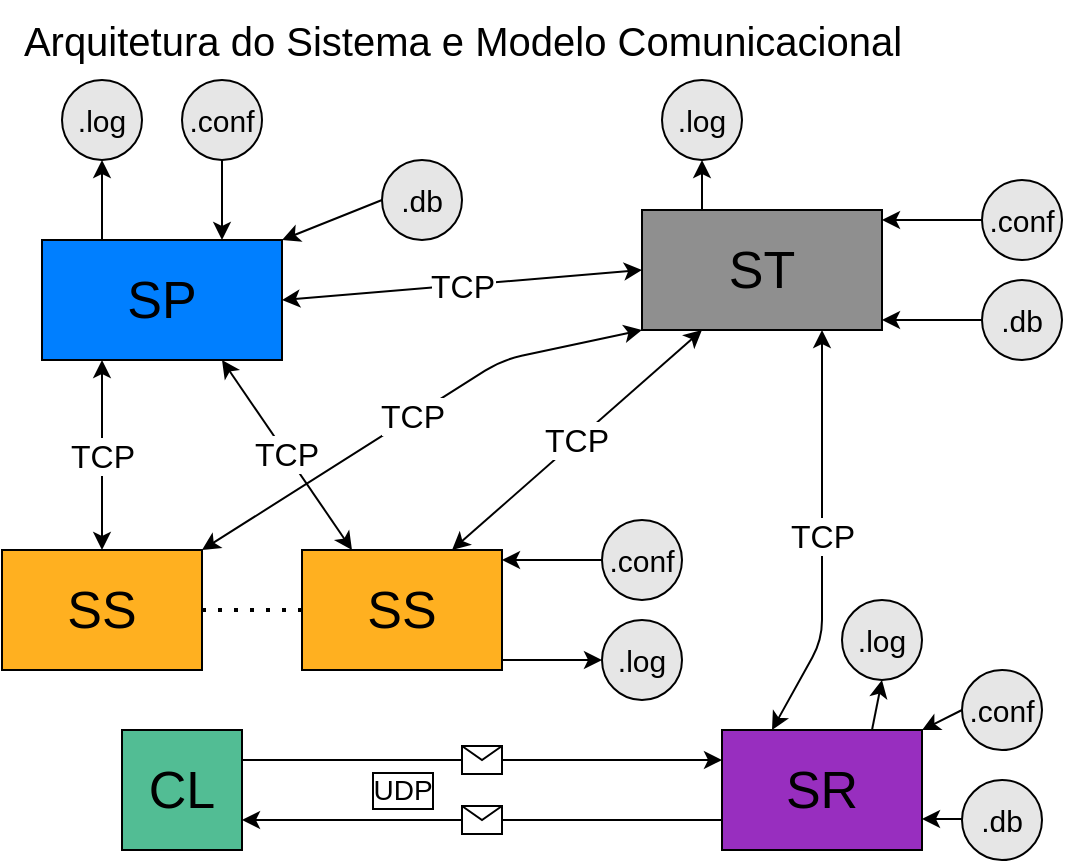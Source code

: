 <mxfile version="20.5.3" type="github">
  <diagram id="p-Q8rodp78rbxrCdaMyr" name="Page-1">
    <mxGraphModel dx="978" dy="540" grid="1" gridSize="10" guides="1" tooltips="1" connect="1" arrows="1" fold="1" page="1" pageScale="1" pageWidth="850" pageHeight="1100" math="0" shadow="0">
      <root>
        <mxCell id="0" />
        <mxCell id="1" parent="0" />
        <mxCell id="2" value="SP" style="rounded=0;whiteSpace=wrap;html=1;fontSize=26;fillColor=#007FFF;" parent="1" vertex="1">
          <mxGeometry x="150" y="160" width="120" height="60" as="geometry" />
        </mxCell>
        <mxCell id="4" value="TCP&lt;font style=&quot;font-size: 16px;&quot;&gt;&lt;br style=&quot;font-size: 16px;&quot;&gt;&lt;/font&gt;" style="endArrow=classic;startArrow=classic;html=1;fontSize=16;entryX=0.25;entryY=0;entryDx=0;entryDy=0;exitX=0.75;exitY=1;exitDx=0;exitDy=0;" parent="1" source="2" target="19" edge="1">
          <mxGeometry width="50" height="50" relative="1" as="geometry">
            <mxPoint x="190" y="220" as="sourcePoint" />
            <mxPoint x="305" y="280" as="targetPoint" />
          </mxGeometry>
        </mxCell>
        <mxCell id="6" value="&lt;br&gt;" style="endArrow=classic;html=1;fontSize=16;exitX=0.5;exitY=1;exitDx=0;exitDy=0;entryX=0.75;entryY=0;entryDx=0;entryDy=0;" parent="1" source="28" edge="1" target="2">
          <mxGeometry x="-1" y="-20" width="50" height="50" relative="1" as="geometry">
            <mxPoint x="320" y="180" as="sourcePoint" />
            <mxPoint x="270" y="165" as="targetPoint" />
            <mxPoint x="20" y="20" as="offset" />
          </mxGeometry>
        </mxCell>
        <mxCell id="8" value="" style="endArrow=classic;html=1;fontSize=16;exitX=0.25;exitY=0;exitDx=0;exitDy=0;" parent="1" source="2" edge="1">
          <mxGeometry x="1" y="-22" width="50" height="50" relative="1" as="geometry">
            <mxPoint x="200" y="130" as="sourcePoint" />
            <mxPoint x="180" y="120" as="targetPoint" />
            <mxPoint x="-2" y="-10" as="offset" />
          </mxGeometry>
        </mxCell>
        <mxCell id="9" value="CL" style="rounded=0;whiteSpace=wrap;html=1;fontSize=26;fillColor=#52BD94;" parent="1" vertex="1">
          <mxGeometry x="190" y="405" width="60" height="60" as="geometry" />
        </mxCell>
        <mxCell id="16" value="" style="endArrow=none;dashed=1;html=1;dashPattern=1 3;strokeWidth=2;fontSize=16;exitX=1;exitY=0.5;exitDx=0;exitDy=0;" parent="1" source="18" edge="1">
          <mxGeometry width="50" height="50" relative="1" as="geometry">
            <mxPoint x="220" y="345" as="sourcePoint" />
            <mxPoint x="280" y="345" as="targetPoint" />
          </mxGeometry>
        </mxCell>
        <mxCell id="18" value="SS" style="rounded=0;whiteSpace=wrap;html=1;fontSize=26;fillColor=#FFB020;" parent="1" vertex="1">
          <mxGeometry x="130" y="315" width="100" height="60" as="geometry" />
        </mxCell>
        <mxCell id="19" value="SS" style="rounded=0;whiteSpace=wrap;html=1;fontSize=26;fillColor=#FFB020;" parent="1" vertex="1">
          <mxGeometry x="280" y="315" width="100" height="60" as="geometry" />
        </mxCell>
        <mxCell id="24" value="" style="endArrow=classic;html=1;rounded=1;labelBorderColor=default;fontSize=16;entryX=0;entryY=0.25;entryDx=0;entryDy=0;exitX=1;exitY=0.25;exitDx=0;exitDy=0;" parent="1" source="9" target="9mBYy3MYTDiPbNTP9v6o-39" edge="1">
          <mxGeometry relative="1" as="geometry">
            <mxPoint x="57.16" y="598.57" as="sourcePoint" />
            <mxPoint x="157.16" y="510" as="targetPoint" />
          </mxGeometry>
        </mxCell>
        <mxCell id="25" value="" style="shape=message;html=1;outlineConnect=0;fontSize=16;" parent="24" vertex="1">
          <mxGeometry width="20" height="14" relative="1" as="geometry">
            <mxPoint x="-10" y="-7" as="offset" />
          </mxGeometry>
        </mxCell>
        <mxCell id="26" value="UDP" style="endArrow=classic;html=1;rounded=1;labelBorderColor=default;fontSize=14;entryX=1;entryY=0.75;entryDx=0;entryDy=0;exitX=0;exitY=0.75;exitDx=0;exitDy=0;" parent="1" source="9mBYy3MYTDiPbNTP9v6o-39" target="9" edge="1">
          <mxGeometry x="0.333" y="-15" relative="1" as="geometry">
            <mxPoint x="200.0" y="539.82" as="sourcePoint" />
            <mxPoint x="187.16" y="540" as="targetPoint" />
            <mxPoint as="offset" />
          </mxGeometry>
        </mxCell>
        <mxCell id="27" value="" style="shape=message;html=1;outlineConnect=0;fontSize=16;" parent="26" vertex="1">
          <mxGeometry width="20" height="14" relative="1" as="geometry">
            <mxPoint x="-10" y="-7" as="offset" />
          </mxGeometry>
        </mxCell>
        <mxCell id="28" value=".conf" style="ellipse;whiteSpace=wrap;html=1;aspect=fixed;fontSize=15;fillColor=#E6E6E6;" parent="1" vertex="1">
          <mxGeometry x="220" y="80" width="40" height="40" as="geometry" />
        </mxCell>
        <mxCell id="29" value="&lt;br&gt;" style="endArrow=classic;html=1;fontSize=16;exitX=0;exitY=0.5;exitDx=0;exitDy=0;" parent="1" source="30" edge="1">
          <mxGeometry x="-1" y="-20" width="50" height="50" relative="1" as="geometry">
            <mxPoint x="320" y="165" as="sourcePoint" />
            <mxPoint x="270" y="160.0" as="targetPoint" />
            <mxPoint x="20" y="20" as="offset" />
          </mxGeometry>
        </mxCell>
        <mxCell id="30" value=".db" style="ellipse;whiteSpace=wrap;html=1;aspect=fixed;fontSize=15;fillColor=#E6E6E6;" parent="1" vertex="1">
          <mxGeometry x="320" y="120" width="40" height="40" as="geometry" />
        </mxCell>
        <mxCell id="34" value=".log" style="ellipse;whiteSpace=wrap;html=1;aspect=fixed;fontSize=15;fillColor=#E6E6E6;" parent="1" vertex="1">
          <mxGeometry x="160" y="80" width="40" height="40" as="geometry" />
        </mxCell>
        <mxCell id="35" value="&lt;br&gt;" style="endArrow=classic;html=1;fontSize=16;exitX=0;exitY=0.5;exitDx=0;exitDy=0;entryX=1;entryY=0;entryDx=0;entryDy=0;" parent="1" source="36" edge="1">
          <mxGeometry x="-1" y="-20" width="50" height="50" relative="1" as="geometry">
            <mxPoint x="430" y="335" as="sourcePoint" />
            <mxPoint x="380" y="320.0" as="targetPoint" />
            <mxPoint x="20" y="20" as="offset" />
          </mxGeometry>
        </mxCell>
        <mxCell id="36" value=".conf" style="ellipse;whiteSpace=wrap;html=1;aspect=fixed;fontSize=15;fillColor=#E6E6E6;" parent="1" vertex="1">
          <mxGeometry x="430" y="300" width="40" height="40" as="geometry" />
        </mxCell>
        <mxCell id="37" value="&lt;br&gt;" style="endArrow=classic;html=1;fontSize=16;entryX=0;entryY=0.5;entryDx=0;entryDy=0;" parent="1" target="38" edge="1">
          <mxGeometry x="-1" y="-20" width="50" height="50" relative="1" as="geometry">
            <mxPoint x="380" y="370" as="sourcePoint" />
            <mxPoint x="410" y="355" as="targetPoint" />
            <mxPoint x="20" y="20" as="offset" />
          </mxGeometry>
        </mxCell>
        <mxCell id="38" value=".log" style="ellipse;whiteSpace=wrap;html=1;aspect=fixed;fontSize=15;fillColor=#E6E6E6;" parent="1" vertex="1">
          <mxGeometry x="430" y="350" width="40" height="40" as="geometry" />
        </mxCell>
        <mxCell id="9mBYy3MYTDiPbNTP9v6o-38" value="TCP&lt;font style=&quot;font-size: 16px;&quot;&gt;&lt;br style=&quot;font-size: 16px;&quot;&gt;&lt;/font&gt;" style="endArrow=classic;startArrow=classic;html=1;fontSize=16;entryX=0.5;entryY=0;entryDx=0;entryDy=0;exitX=0.25;exitY=1;exitDx=0;exitDy=0;" parent="1" source="2" target="18" edge="1">
          <mxGeometry width="50" height="50" relative="1" as="geometry">
            <mxPoint x="90" y="210" as="sourcePoint" />
            <mxPoint x="185" y="305" as="targetPoint" />
          </mxGeometry>
        </mxCell>
        <mxCell id="9mBYy3MYTDiPbNTP9v6o-39" value="SR" style="rounded=0;whiteSpace=wrap;html=1;fontSize=26;fillColor=#982EBF;" parent="1" vertex="1">
          <mxGeometry x="490" y="405" width="100" height="60" as="geometry" />
        </mxCell>
        <mxCell id="9mBYy3MYTDiPbNTP9v6o-40" value="ST" style="rounded=0;whiteSpace=wrap;html=1;fontSize=26;fillColor=#8F8F8F;" parent="1" vertex="1">
          <mxGeometry x="450" y="145" width="120" height="60" as="geometry" />
        </mxCell>
        <mxCell id="9mBYy3MYTDiPbNTP9v6o-49" value="TCP&lt;font style=&quot;font-size: 16px;&quot;&gt;&lt;br style=&quot;font-size: 16px;&quot;&gt;&lt;/font&gt;" style="endArrow=classic;startArrow=classic;html=1;fontSize=16;entryX=0.25;entryY=0;entryDx=0;entryDy=0;exitX=0.75;exitY=1;exitDx=0;exitDy=0;" parent="1" source="9mBYy3MYTDiPbNTP9v6o-40" target="9mBYy3MYTDiPbNTP9v6o-39" edge="1">
          <mxGeometry width="50" height="50" relative="1" as="geometry">
            <mxPoint x="530" y="350" as="sourcePoint" />
            <mxPoint x="595" y="445" as="targetPoint" />
            <Array as="points">
              <mxPoint x="540" y="360" />
            </Array>
          </mxGeometry>
        </mxCell>
        <mxCell id="9mBYy3MYTDiPbNTP9v6o-50" value="TCP&lt;font style=&quot;font-size: 16px;&quot;&gt;&lt;br style=&quot;font-size: 16px;&quot;&gt;&lt;/font&gt;" style="endArrow=classic;startArrow=classic;html=1;fontSize=16;entryX=1;entryY=0.5;entryDx=0;entryDy=0;exitX=0;exitY=0.5;exitDx=0;exitDy=0;" parent="1" source="9mBYy3MYTDiPbNTP9v6o-40" target="2" edge="1">
          <mxGeometry width="50" height="50" relative="1" as="geometry">
            <mxPoint x="393" y="65" as="sourcePoint" />
            <mxPoint x="458" y="160" as="targetPoint" />
          </mxGeometry>
        </mxCell>
        <mxCell id="9mBYy3MYTDiPbNTP9v6o-55" value="&lt;br&gt;" style="endArrow=classic;html=1;fontSize=16;exitX=0;exitY=0.5;exitDx=0;exitDy=0;entryX=1;entryY=0;entryDx=0;entryDy=0;" parent="1" source="9mBYy3MYTDiPbNTP9v6o-56" edge="1">
          <mxGeometry x="-1" y="-20" width="50" height="50" relative="1" as="geometry">
            <mxPoint x="620" y="165" as="sourcePoint" />
            <mxPoint x="570" y="150" as="targetPoint" />
            <mxPoint x="20" y="20" as="offset" />
          </mxGeometry>
        </mxCell>
        <mxCell id="9mBYy3MYTDiPbNTP9v6o-56" value=".conf" style="ellipse;whiteSpace=wrap;html=1;aspect=fixed;fontSize=15;fillColor=#E6E6E6;" parent="1" vertex="1">
          <mxGeometry x="620" y="130" width="40" height="40" as="geometry" />
        </mxCell>
        <mxCell id="9mBYy3MYTDiPbNTP9v6o-57" value="&lt;br&gt;" style="endArrow=classic;html=1;fontSize=16;exitX=0;exitY=0.5;exitDx=0;exitDy=0;" parent="1" edge="1">
          <mxGeometry x="-1" y="-20" width="50" height="50" relative="1" as="geometry">
            <mxPoint x="620" y="200" as="sourcePoint" />
            <mxPoint x="570" y="200" as="targetPoint" />
            <mxPoint x="20" y="20" as="offset" />
          </mxGeometry>
        </mxCell>
        <mxCell id="9mBYy3MYTDiPbNTP9v6o-58" value=".db" style="ellipse;whiteSpace=wrap;html=1;aspect=fixed;fontSize=15;fillColor=#E6E6E6;" parent="1" vertex="1">
          <mxGeometry x="620" y="180" width="40" height="40" as="geometry" />
        </mxCell>
        <mxCell id="9mBYy3MYTDiPbNTP9v6o-59" value="" style="endArrow=classic;html=1;fontSize=16;exitX=0.25;exitY=0;exitDx=0;exitDy=0;entryX=0.5;entryY=1;entryDx=0;entryDy=0;" parent="1" edge="1" target="9mBYy3MYTDiPbNTP9v6o-60">
          <mxGeometry x="1" y="-22" width="50" height="50" relative="1" as="geometry">
            <mxPoint x="480" y="145" as="sourcePoint" />
            <mxPoint x="480" y="105" as="targetPoint" />
            <mxPoint x="-2" y="-10" as="offset" />
          </mxGeometry>
        </mxCell>
        <mxCell id="9mBYy3MYTDiPbNTP9v6o-60" value=".log" style="ellipse;whiteSpace=wrap;html=1;aspect=fixed;fontSize=15;fillColor=#E6E6E6;" parent="1" vertex="1">
          <mxGeometry x="460" y="80" width="40" height="40" as="geometry" />
        </mxCell>
        <mxCell id="9mBYy3MYTDiPbNTP9v6o-61" value="TCP&lt;font style=&quot;font-size: 16px;&quot;&gt;&lt;br style=&quot;font-size: 16px;&quot;&gt;&lt;/font&gt;" style="endArrow=classic;startArrow=classic;html=1;fontSize=16;entryX=0.75;entryY=0;entryDx=0;entryDy=0;exitX=0.25;exitY=1;exitDx=0;exitDy=0;" parent="1" source="9mBYy3MYTDiPbNTP9v6o-40" target="19" edge="1">
          <mxGeometry width="50" height="50" relative="1" as="geometry">
            <mxPoint x="540" y="70" as="sourcePoint" />
            <mxPoint x="220" y="170" as="targetPoint" />
          </mxGeometry>
        </mxCell>
        <mxCell id="9mBYy3MYTDiPbNTP9v6o-62" value="TCP&lt;font style=&quot;font-size: 16px;&quot;&gt;&lt;br style=&quot;font-size: 16px;&quot;&gt;&lt;/font&gt;" style="endArrow=classic;startArrow=classic;html=1;fontSize=16;entryX=1;entryY=0;entryDx=0;entryDy=0;exitX=0;exitY=1;exitDx=0;exitDy=0;" parent="1" source="9mBYy3MYTDiPbNTP9v6o-40" target="18" edge="1">
          <mxGeometry width="50" height="50" relative="1" as="geometry">
            <mxPoint x="570" y="100" as="sourcePoint" />
            <mxPoint x="365" y="325" as="targetPoint" />
            <Array as="points">
              <mxPoint x="380" y="220" />
            </Array>
          </mxGeometry>
        </mxCell>
        <mxCell id="MQIV-eKYQExPM50J4Lxa-38" value="&lt;br&gt;" style="endArrow=classic;html=1;fontSize=16;exitX=0;exitY=0.5;exitDx=0;exitDy=0;entryX=1;entryY=0;entryDx=0;entryDy=0;" edge="1" parent="1" source="MQIV-eKYQExPM50J4Lxa-39" target="9mBYy3MYTDiPbNTP9v6o-39">
          <mxGeometry x="-1" y="-20" width="50" height="50" relative="1" as="geometry">
            <mxPoint x="640" y="410" as="sourcePoint" />
            <mxPoint x="590" y="395" as="targetPoint" />
            <mxPoint x="20" y="20" as="offset" />
          </mxGeometry>
        </mxCell>
        <mxCell id="MQIV-eKYQExPM50J4Lxa-39" value=".conf" style="ellipse;whiteSpace=wrap;html=1;aspect=fixed;fontSize=15;fillColor=#E6E6E6;" vertex="1" parent="1">
          <mxGeometry x="610" y="375" width="40" height="40" as="geometry" />
        </mxCell>
        <mxCell id="MQIV-eKYQExPM50J4Lxa-42" value="" style="endArrow=classic;html=1;fontSize=16;entryX=0.5;entryY=1;entryDx=0;entryDy=0;exitX=0.75;exitY=0;exitDx=0;exitDy=0;" edge="1" parent="1" source="9mBYy3MYTDiPbNTP9v6o-39" target="MQIV-eKYQExPM50J4Lxa-43">
          <mxGeometry x="1" y="-22" width="50" height="50" relative="1" as="geometry">
            <mxPoint x="600" y="425" as="sourcePoint" />
            <mxPoint x="600" y="405" as="targetPoint" />
            <mxPoint x="-2" y="-10" as="offset" />
          </mxGeometry>
        </mxCell>
        <mxCell id="MQIV-eKYQExPM50J4Lxa-43" value=".log" style="ellipse;whiteSpace=wrap;html=1;aspect=fixed;fontSize=15;fillColor=#E6E6E6;" vertex="1" parent="1">
          <mxGeometry x="550" y="340" width="40" height="40" as="geometry" />
        </mxCell>
        <mxCell id="MQIV-eKYQExPM50J4Lxa-45" value="&lt;br&gt;" style="endArrow=classic;html=1;fontSize=16;exitX=0;exitY=0.5;exitDx=0;exitDy=0;" edge="1" parent="1">
          <mxGeometry x="-1" y="-20" width="50" height="50" relative="1" as="geometry">
            <mxPoint x="640" y="449.5" as="sourcePoint" />
            <mxPoint x="590" y="449.5" as="targetPoint" />
            <mxPoint x="20" y="20" as="offset" />
          </mxGeometry>
        </mxCell>
        <mxCell id="MQIV-eKYQExPM50J4Lxa-46" value=".db" style="ellipse;whiteSpace=wrap;html=1;aspect=fixed;fontSize=15;fillColor=#E6E6E6;" vertex="1" parent="1">
          <mxGeometry x="610" y="430" width="40" height="40" as="geometry" />
        </mxCell>
        <mxCell id="MQIV-eKYQExPM50J4Lxa-48" value="&lt;font style=&quot;font-size: 20px;&quot;&gt;Arquitetura do Sistema e Modelo Comunicacional&lt;/font&gt;" style="text;html=1;align=center;verticalAlign=middle;resizable=0;points=[];autosize=1;strokeColor=none;fillColor=none;" vertex="1" parent="1">
          <mxGeometry x="130" y="40" width="460" height="40" as="geometry" />
        </mxCell>
      </root>
    </mxGraphModel>
  </diagram>
</mxfile>
